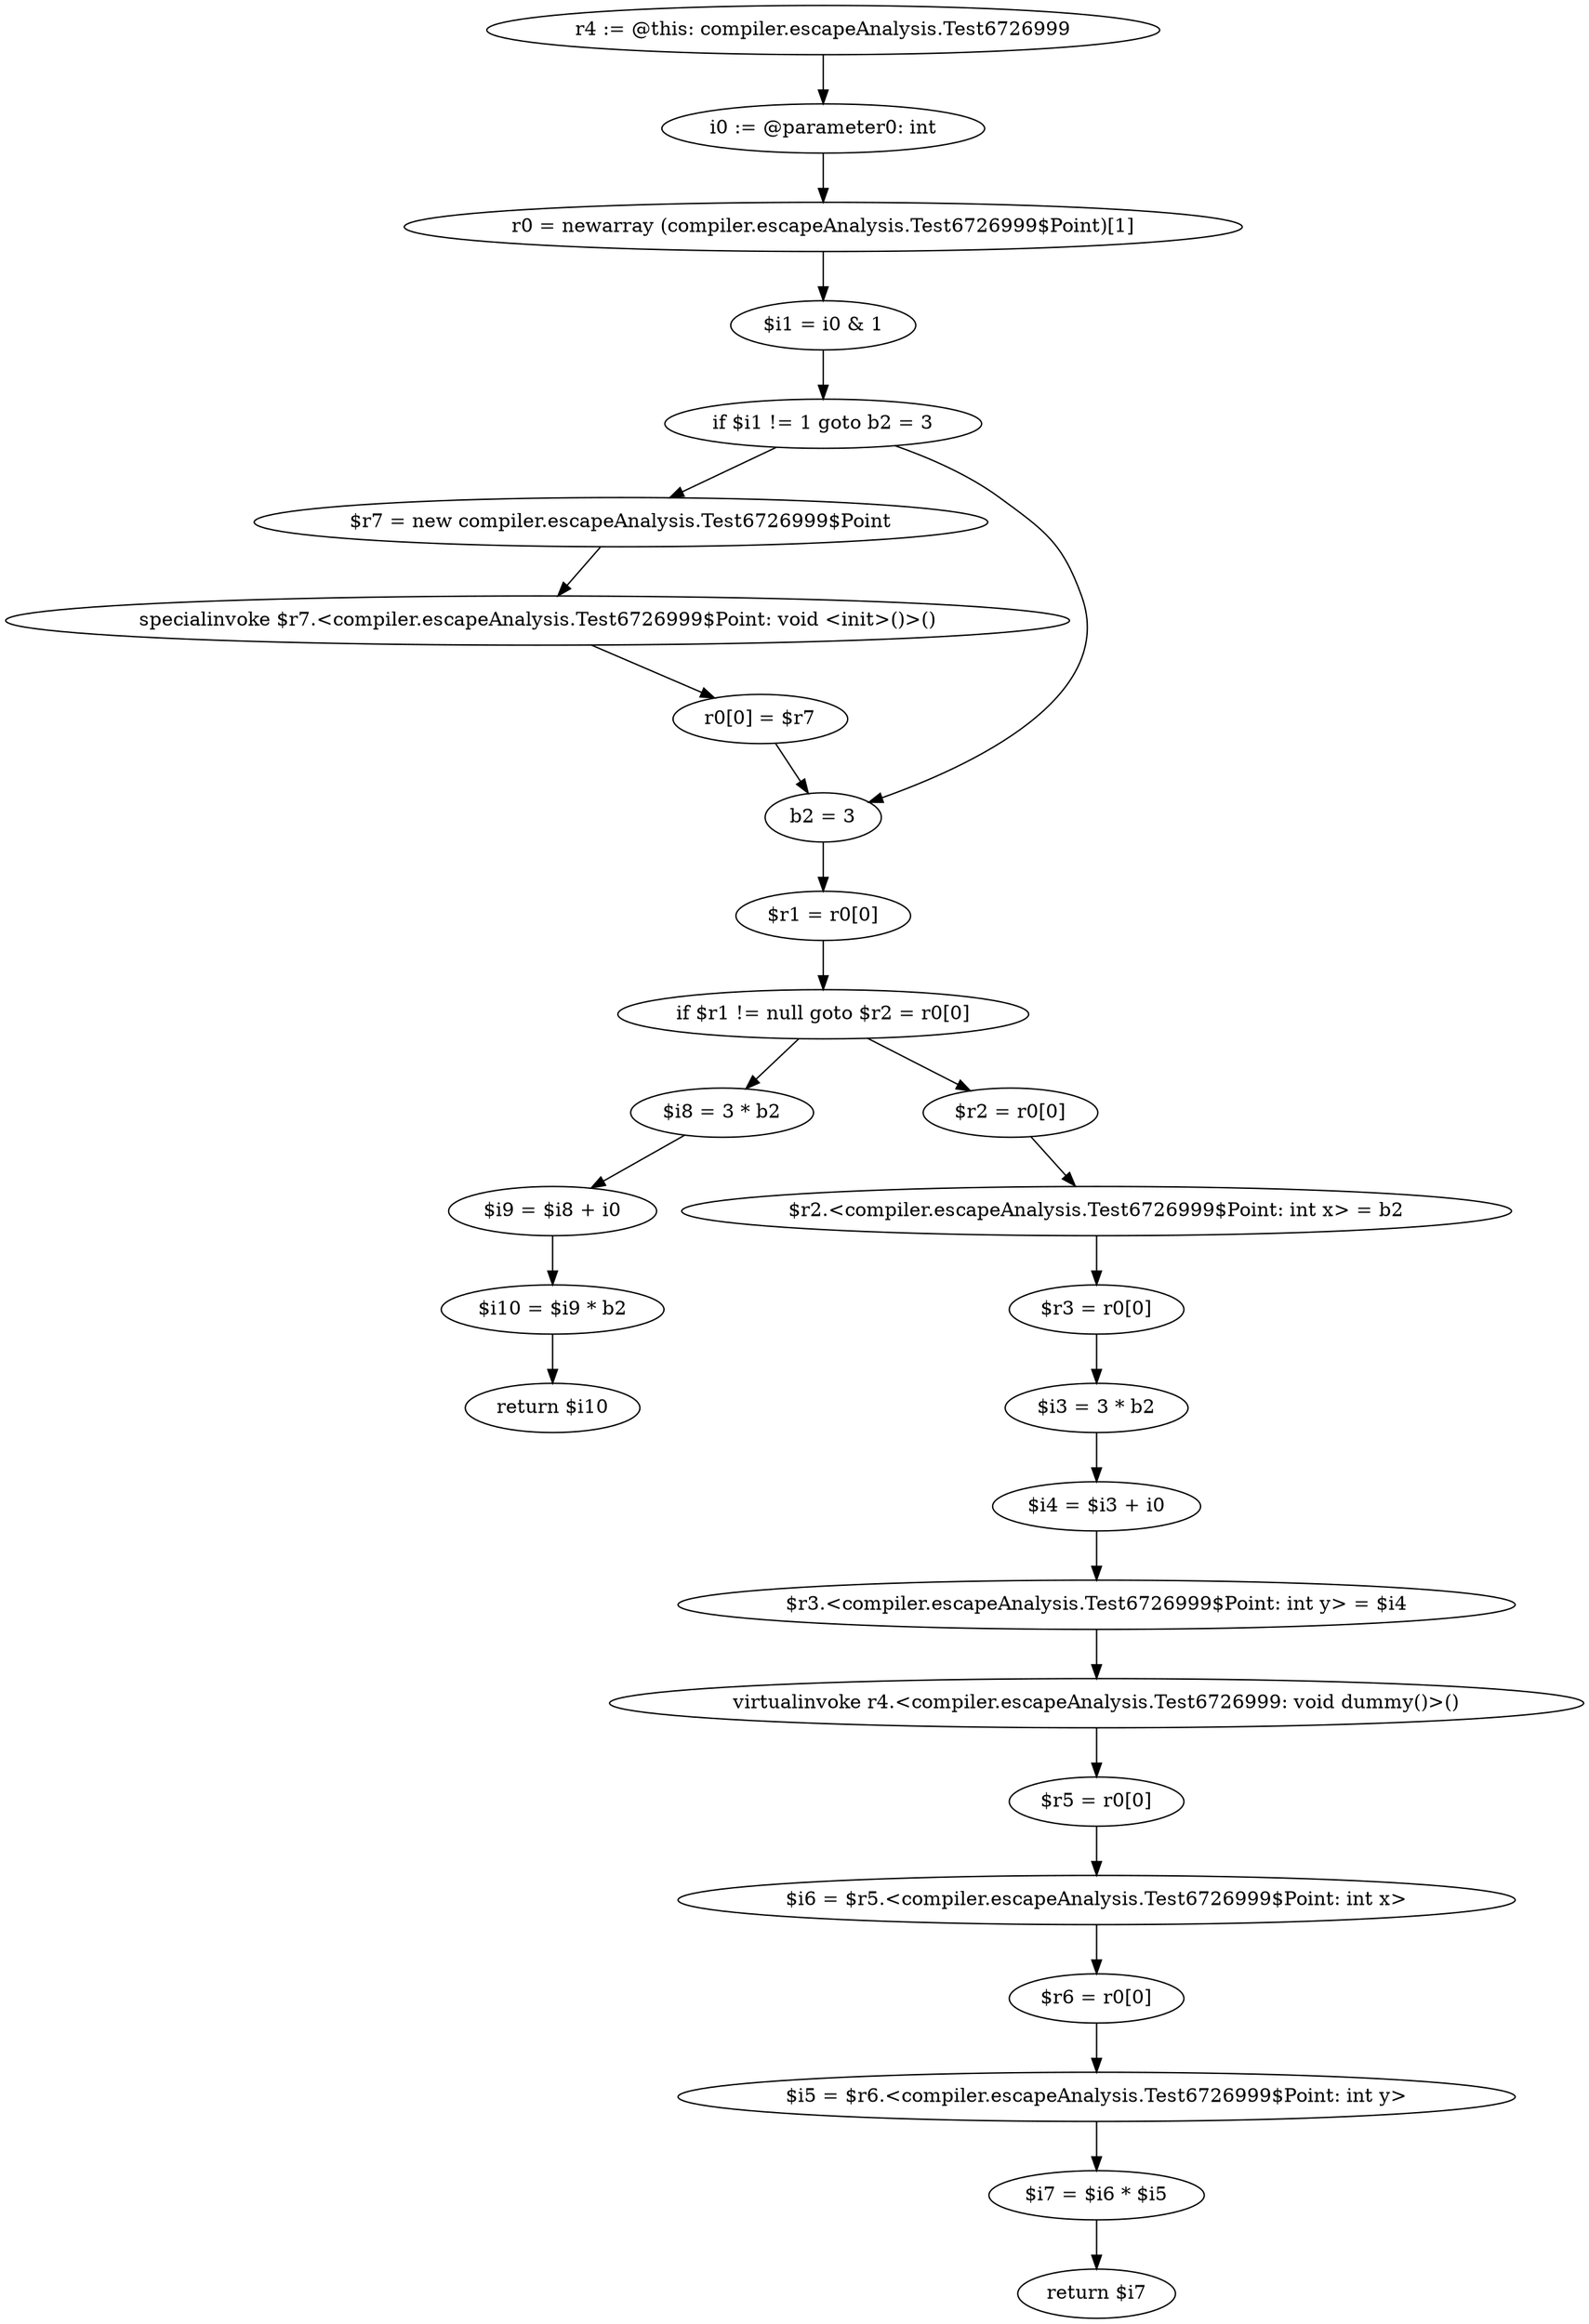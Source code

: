 digraph "unitGraph" {
    "r4 := @this: compiler.escapeAnalysis.Test6726999"
    "i0 := @parameter0: int"
    "r0 = newarray (compiler.escapeAnalysis.Test6726999$Point)[1]"
    "$i1 = i0 & 1"
    "if $i1 != 1 goto b2 = 3"
    "$r7 = new compiler.escapeAnalysis.Test6726999$Point"
    "specialinvoke $r7.<compiler.escapeAnalysis.Test6726999$Point: void <init>()>()"
    "r0[0] = $r7"
    "b2 = 3"
    "$r1 = r0[0]"
    "if $r1 != null goto $r2 = r0[0]"
    "$i8 = 3 * b2"
    "$i9 = $i8 + i0"
    "$i10 = $i9 * b2"
    "return $i10"
    "$r2 = r0[0]"
    "$r2.<compiler.escapeAnalysis.Test6726999$Point: int x> = b2"
    "$r3 = r0[0]"
    "$i3 = 3 * b2"
    "$i4 = $i3 + i0"
    "$r3.<compiler.escapeAnalysis.Test6726999$Point: int y> = $i4"
    "virtualinvoke r4.<compiler.escapeAnalysis.Test6726999: void dummy()>()"
    "$r5 = r0[0]"
    "$i6 = $r5.<compiler.escapeAnalysis.Test6726999$Point: int x>"
    "$r6 = r0[0]"
    "$i5 = $r6.<compiler.escapeAnalysis.Test6726999$Point: int y>"
    "$i7 = $i6 * $i5"
    "return $i7"
    "r4 := @this: compiler.escapeAnalysis.Test6726999"->"i0 := @parameter0: int";
    "i0 := @parameter0: int"->"r0 = newarray (compiler.escapeAnalysis.Test6726999$Point)[1]";
    "r0 = newarray (compiler.escapeAnalysis.Test6726999$Point)[1]"->"$i1 = i0 & 1";
    "$i1 = i0 & 1"->"if $i1 != 1 goto b2 = 3";
    "if $i1 != 1 goto b2 = 3"->"$r7 = new compiler.escapeAnalysis.Test6726999$Point";
    "if $i1 != 1 goto b2 = 3"->"b2 = 3";
    "$r7 = new compiler.escapeAnalysis.Test6726999$Point"->"specialinvoke $r7.<compiler.escapeAnalysis.Test6726999$Point: void <init>()>()";
    "specialinvoke $r7.<compiler.escapeAnalysis.Test6726999$Point: void <init>()>()"->"r0[0] = $r7";
    "r0[0] = $r7"->"b2 = 3";
    "b2 = 3"->"$r1 = r0[0]";
    "$r1 = r0[0]"->"if $r1 != null goto $r2 = r0[0]";
    "if $r1 != null goto $r2 = r0[0]"->"$i8 = 3 * b2";
    "if $r1 != null goto $r2 = r0[0]"->"$r2 = r0[0]";
    "$i8 = 3 * b2"->"$i9 = $i8 + i0";
    "$i9 = $i8 + i0"->"$i10 = $i9 * b2";
    "$i10 = $i9 * b2"->"return $i10";
    "$r2 = r0[0]"->"$r2.<compiler.escapeAnalysis.Test6726999$Point: int x> = b2";
    "$r2.<compiler.escapeAnalysis.Test6726999$Point: int x> = b2"->"$r3 = r0[0]";
    "$r3 = r0[0]"->"$i3 = 3 * b2";
    "$i3 = 3 * b2"->"$i4 = $i3 + i0";
    "$i4 = $i3 + i0"->"$r3.<compiler.escapeAnalysis.Test6726999$Point: int y> = $i4";
    "$r3.<compiler.escapeAnalysis.Test6726999$Point: int y> = $i4"->"virtualinvoke r4.<compiler.escapeAnalysis.Test6726999: void dummy()>()";
    "virtualinvoke r4.<compiler.escapeAnalysis.Test6726999: void dummy()>()"->"$r5 = r0[0]";
    "$r5 = r0[0]"->"$i6 = $r5.<compiler.escapeAnalysis.Test6726999$Point: int x>";
    "$i6 = $r5.<compiler.escapeAnalysis.Test6726999$Point: int x>"->"$r6 = r0[0]";
    "$r6 = r0[0]"->"$i5 = $r6.<compiler.escapeAnalysis.Test6726999$Point: int y>";
    "$i5 = $r6.<compiler.escapeAnalysis.Test6726999$Point: int y>"->"$i7 = $i6 * $i5";
    "$i7 = $i6 * $i5"->"return $i7";
}
